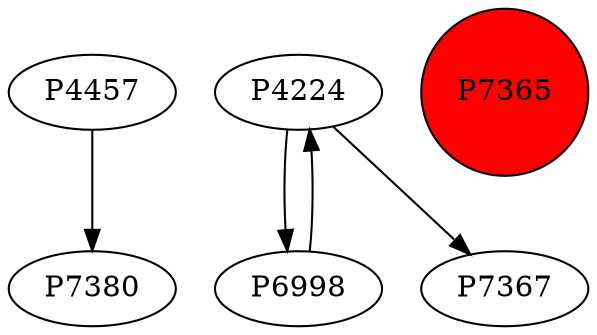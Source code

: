 digraph {
	P4457 -> P7380
	P4224 -> P6998
	P6998 -> P4224
	P4224 -> P7367
	P7365 [shape=circle]
	P7365 [style=filled]
	P7365 [fillcolor=red]
}